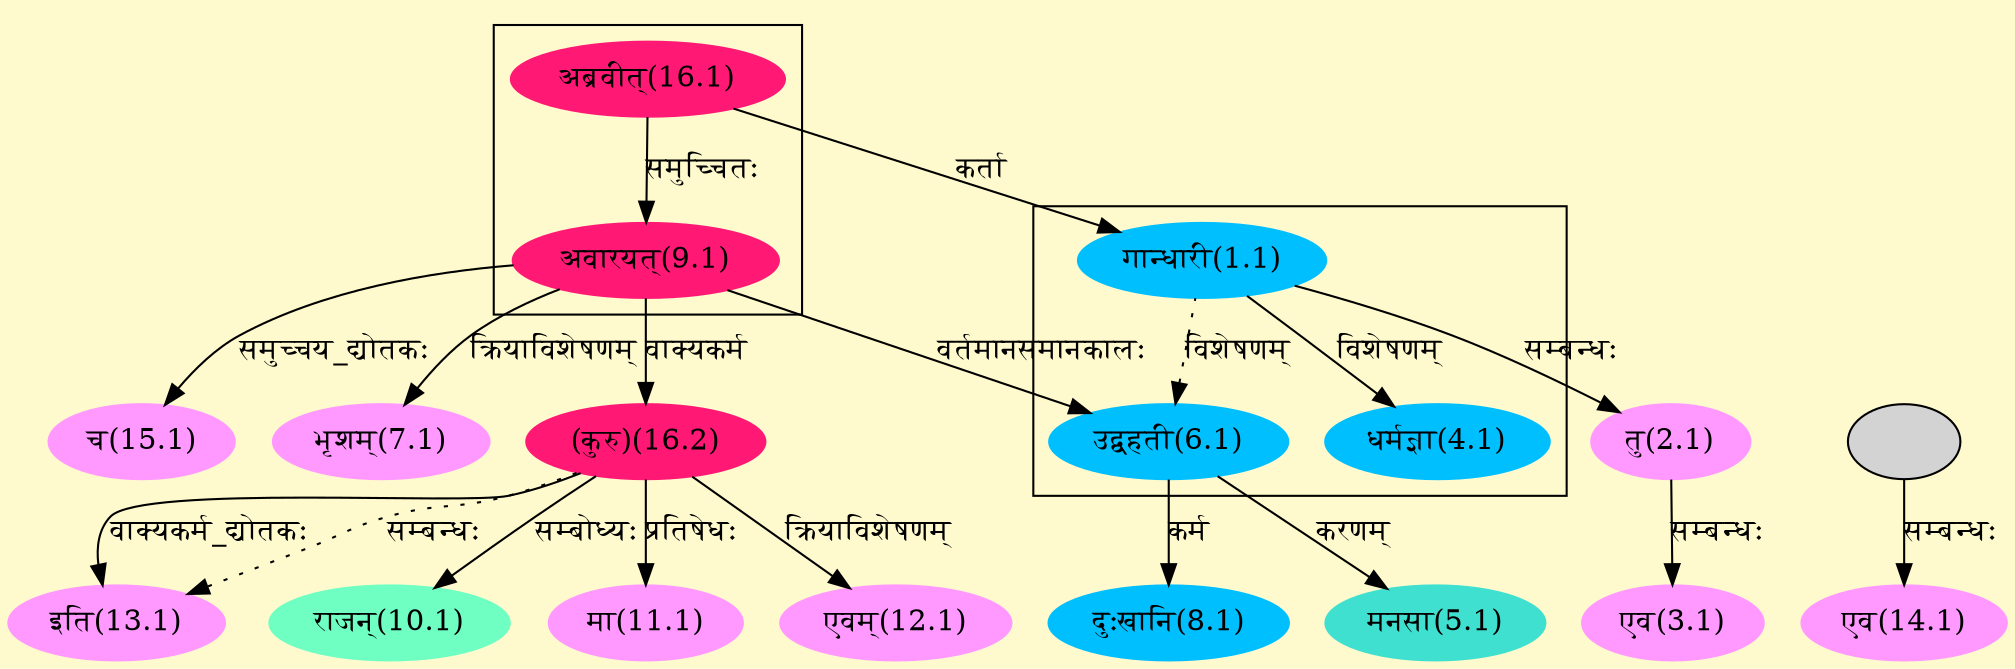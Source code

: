 digraph G{
rankdir=BT;
 compound=true;
 bgcolor="lemonchiffon1";

subgraph cluster_1{
Node4_1 [style=filled, color="#00BFFF" label = "धर्मज्ञा(4.1)"]
Node1_1 [style=filled, color="#00BFFF" label = "गान्धारी(1.1)"]
Node6_1 [style=filled, color="#00BFFF" label = "उद्वहती(6.1)"]

}

subgraph cluster_2{
Node9_1 [style=filled, color="#FF1975" label = "अवारयत्(9.1)"]
Node16_1 [style=filled, color="#FF1975" label = "अब्रवीत्(16.1)"]

}
Node1_1 [style=filled, color="#00BFFF" label = "गान्धारी(1.1)"]
Node16_1 [style=filled, color="#FF1975" label = "अब्रवीत्(16.1)"]
Node2_1 [style=filled, color="#FF99FF" label = "तु(2.1)"]
Node3_1 [style=filled, color="#FF99FF" label = "एव(3.1)"]
Node5_1 [style=filled, color="#40E0D0" label = "मनसा(5.1)"]
Node6_1 [style=filled, color="#00BFFF" label = "उद्वहती(6.1)"]
Node9_1 [style=filled, color="#FF1975" label = "अवारयत्(9.1)"]
Node7_1 [style=filled, color="#FF99FF" label = "भृशम्(7.1)"]
Node8_1 [style=filled, color="#00BFFF" label = "दुःखानि(8.1)"]
Node10_1 [style=filled, color="#6FFFC3" label = "राजन्(10.1)"]
Node16_2 [style=filled, color="#FF1975" label = "(कुरु)(16.2)"]
Node11_1 [style=filled, color="#FF99FF" label = "मा(11.1)"]
Node12_1 [style=filled, color="#FF99FF" label = "एवम्(12.1)"]
Node13_1 [style=filled, color="#FF99FF" label = "इति(13.1)"]
Node14_1 [style=filled, color="#FF99FF" label = "एव(14.1)"]
Node13_2 [style=filled, color="" label = ""]
Node15_1 [style=filled, color="#FF99FF" label = "च(15.1)"]
/* Start of Relations section */

Node1_1 -> Node16_1 [  label="कर्ता"  dir="back" ]
Node2_1 -> Node1_1 [  label="सम्बन्धः"  dir="back" ]
Node3_1 -> Node2_1 [  label="सम्बन्धः"  dir="back" ]
Node4_1 -> Node1_1 [  label="विशेषणम्"  dir="back" ]
Node5_1 -> Node6_1 [  label="करणम्"  dir="back" ]
Node6_1 -> Node9_1 [  label="वर्तमानसमानकालः"  dir="back" ]
Node6_1 -> Node1_1 [ style=dotted label="विशेषणम्"  dir="back" ]
Node7_1 -> Node9_1 [  label="क्रियाविशेषणम्"  dir="back" ]
Node8_1 -> Node6_1 [  label="कर्म"  dir="back" ]
Node9_1 -> Node16_1 [  label="समुच्चितः"  dir="back" ]
Node10_1 -> Node16_2 [  label="सम्बोध्यः"  dir="back" ]
Node11_1 -> Node16_2 [  label="प्रतिषेधः"  dir="back" ]
Node12_1 -> Node16_2 [  label="क्रियाविशेषणम्"  dir="back" ]
Node13_1 -> Node16_2 [  label="वाक्यकर्म_द्योतकः"  dir="back" ]
Node13_1 -> Node16_2 [ style=dotted label="सम्बन्धः"  dir="back" ]
Node14_1 -> Node13_2 [  label="सम्बन्धः"  dir="back" ]
Node15_1 -> Node9_1 [  label="समुच्चय_द्योतकः"  dir="back" ]
Node16_2 -> Node9_1 [  label="वाक्यकर्म"  dir="back" ]
}
